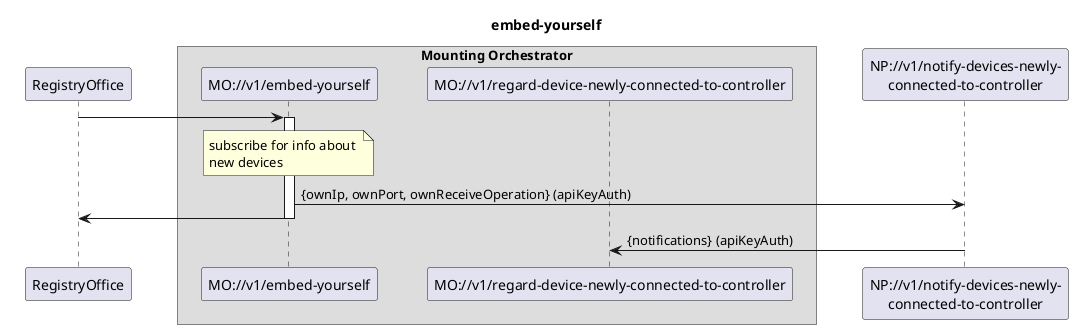 @startuml

skinparam responseMessageBelowArrow true

title embed-yourself

skinparam ParticipantPadding 20
skinparam BoxPadding 20

participant     "RegistryOffice" as RO
box "Mounting Orchestrator" 
    participant     "MO://v1/embed-yourself" as MO
    participant     "MO://v1/regard-device-newly-connected-to-controller" as receivers
end box
participant     "NP://v1/notify-devices-newly-\nconnected-to-controller" as npnew


RO -> MO
activate "MO"
note over MO: subscribe for info about \nnew devices
MO -> npnew: {ownIp, ownPort, ownReceiveOperation} (apiKeyAuth)

MO -> RO
deactivate "MO"

npnew -> receivers: {notifications} (apiKeyAuth)